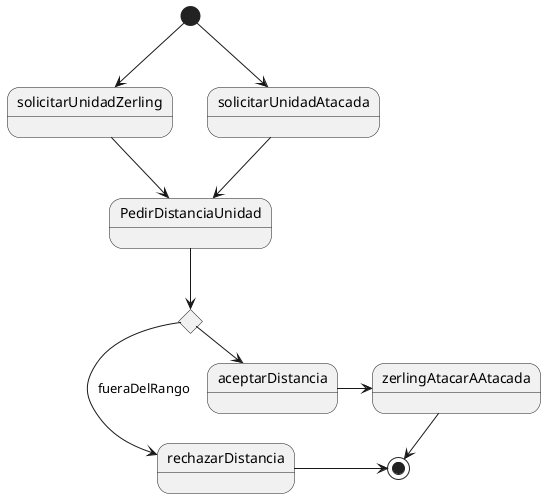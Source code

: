 @startuml
'https://plantuml.com/sequence-diagram

[*] --> solicitarUnidadZerling
solicitarUnidadZerling --> PedirDistanciaUnidad
[*] --> solicitarUnidadAtacada
solicitarUnidadAtacada --> PedirDistanciaUnidad
state c <<choice>>
PedirDistanciaUnidad --> c
c --> rechazarDistancia : fueraDelRango
rechazarDistancia -> [*]
c -> aceptarDistancia : enRango
aceptarDistancia -> zerlingAtacarAAtacada
zerlingAtacarAAtacada -> [*]

@enduml